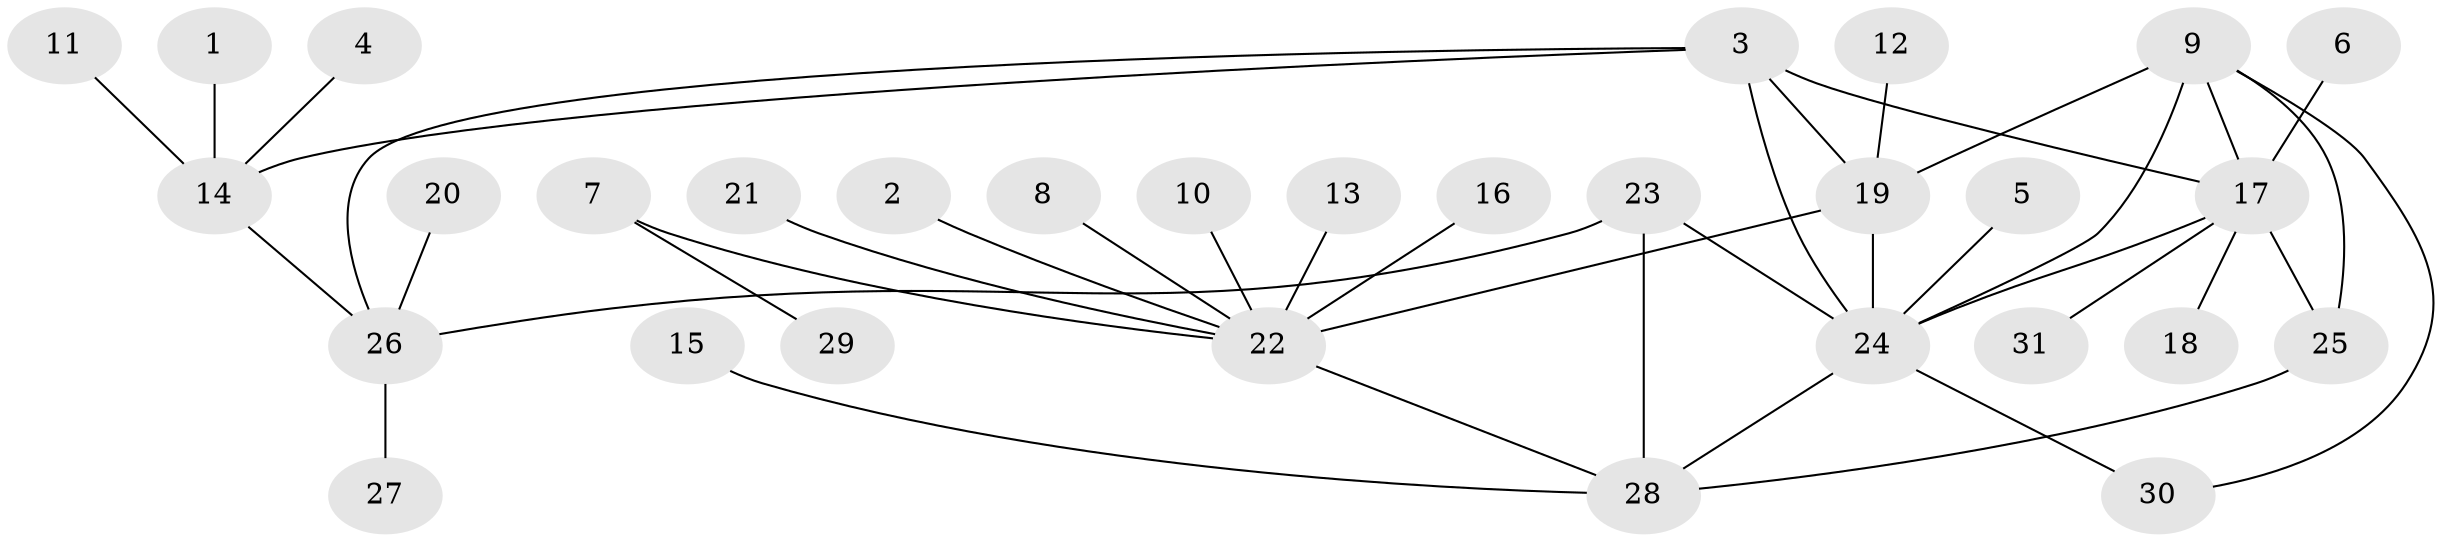 // original degree distribution, {5: 0.04838709677419355, 12: 0.016129032258064516, 8: 0.03225806451612903, 4: 0.06451612903225806, 6: 0.016129032258064516, 7: 0.06451612903225806, 2: 0.12903225806451613, 1: 0.6129032258064516, 3: 0.016129032258064516}
// Generated by graph-tools (version 1.1) at 2025/02/03/09/25 03:02:41]
// undirected, 31 vertices, 41 edges
graph export_dot {
graph [start="1"]
  node [color=gray90,style=filled];
  1;
  2;
  3;
  4;
  5;
  6;
  7;
  8;
  9;
  10;
  11;
  12;
  13;
  14;
  15;
  16;
  17;
  18;
  19;
  20;
  21;
  22;
  23;
  24;
  25;
  26;
  27;
  28;
  29;
  30;
  31;
  1 -- 14 [weight=1.0];
  2 -- 22 [weight=1.0];
  3 -- 14 [weight=1.0];
  3 -- 17 [weight=1.0];
  3 -- 19 [weight=1.0];
  3 -- 24 [weight=1.0];
  3 -- 26 [weight=1.0];
  4 -- 14 [weight=1.0];
  5 -- 24 [weight=1.0];
  6 -- 17 [weight=1.0];
  7 -- 22 [weight=1.0];
  7 -- 29 [weight=1.0];
  8 -- 22 [weight=1.0];
  9 -- 17 [weight=1.0];
  9 -- 19 [weight=1.0];
  9 -- 24 [weight=1.0];
  9 -- 25 [weight=1.0];
  9 -- 30 [weight=1.0];
  10 -- 22 [weight=1.0];
  11 -- 14 [weight=1.0];
  12 -- 19 [weight=1.0];
  13 -- 22 [weight=1.0];
  14 -- 26 [weight=1.0];
  15 -- 28 [weight=1.0];
  16 -- 22 [weight=1.0];
  17 -- 18 [weight=1.0];
  17 -- 24 [weight=1.0];
  17 -- 25 [weight=1.0];
  17 -- 31 [weight=1.0];
  19 -- 22 [weight=2.0];
  19 -- 24 [weight=1.0];
  20 -- 26 [weight=1.0];
  21 -- 22 [weight=1.0];
  22 -- 28 [weight=1.0];
  23 -- 24 [weight=2.0];
  23 -- 26 [weight=1.0];
  23 -- 28 [weight=2.0];
  24 -- 28 [weight=1.0];
  24 -- 30 [weight=1.0];
  25 -- 28 [weight=1.0];
  26 -- 27 [weight=1.0];
}
